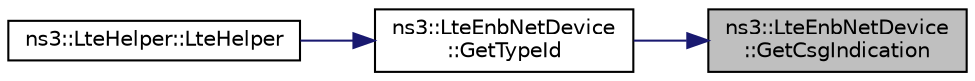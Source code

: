 digraph "ns3::LteEnbNetDevice::GetCsgIndication"
{
 // LATEX_PDF_SIZE
  edge [fontname="Helvetica",fontsize="10",labelfontname="Helvetica",labelfontsize="10"];
  node [fontname="Helvetica",fontsize="10",shape=record];
  rankdir="RL";
  Node1 [label="ns3::LteEnbNetDevice\l::GetCsgIndication",height=0.2,width=0.4,color="black", fillcolor="grey75", style="filled", fontcolor="black",tooltip="Returns the CSG indication flag of the eNodeB."];
  Node1 -> Node2 [dir="back",color="midnightblue",fontsize="10",style="solid",fontname="Helvetica"];
  Node2 [label="ns3::LteEnbNetDevice\l::GetTypeId",height=0.2,width=0.4,color="black", fillcolor="white", style="filled",URL="$classns3_1_1_lte_enb_net_device.html#a5a17444284da7566eadfc242ba013371",tooltip="Get the type ID."];
  Node2 -> Node3 [dir="back",color="midnightblue",fontsize="10",style="solid",fontname="Helvetica"];
  Node3 [label="ns3::LteHelper::LteHelper",height=0.2,width=0.4,color="black", fillcolor="white", style="filled",URL="$classns3_1_1_lte_helper.html#ae74415a950dd03cd60e37faf5d5210b8",tooltip=" "];
}
